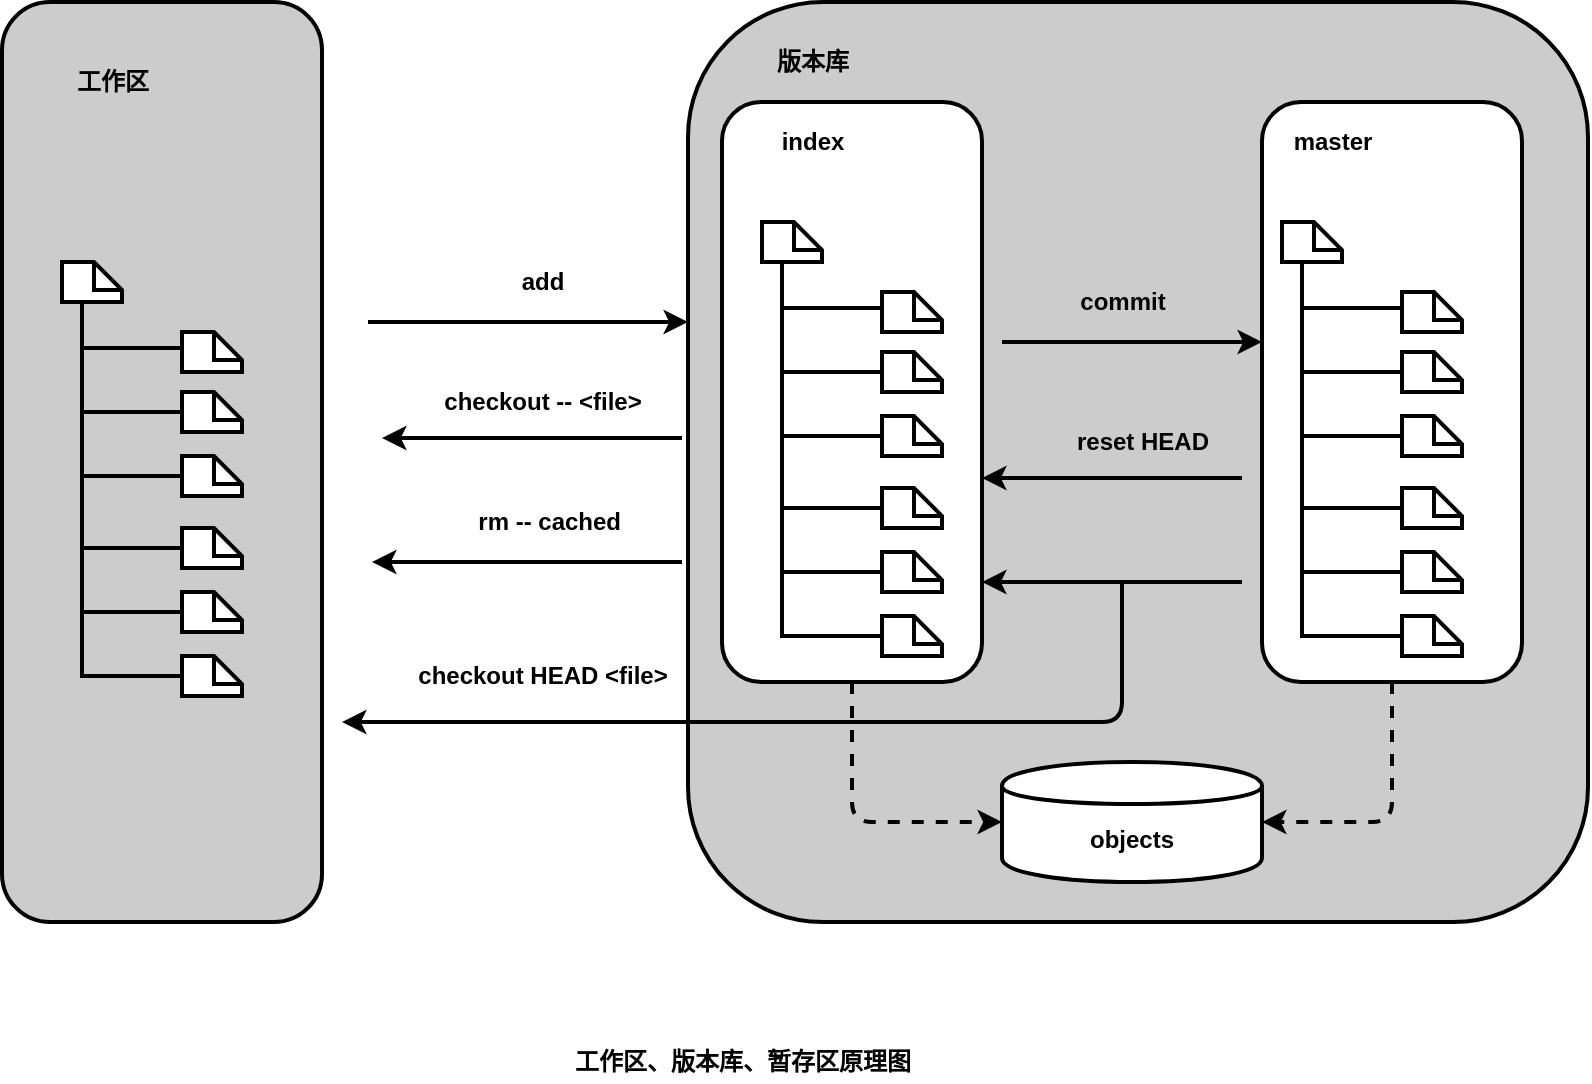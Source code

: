 <mxfile version="13.0.5" type="github">
  <diagram id="UyHtFqi2HpBrdYgdCdot" name="原理">
    <mxGraphModel dx="1347" dy="737" grid="1" gridSize="10" guides="1" tooltips="1" connect="1" arrows="1" fold="1" page="1" pageScale="1" pageWidth="1920" pageHeight="1200" math="0" shadow="0">
      <root>
        <mxCell id="0" />
        <mxCell id="1" parent="0" />
        <mxCell id="44dB6vl2zQChrk1z4Hqk-114" value="" style="rounded=1;whiteSpace=wrap;html=1;strokeColor=#000000;strokeWidth=2;fillColor=#CCCCCC;" vertex="1" parent="1">
          <mxGeometry x="473" y="80" width="450" height="460" as="geometry" />
        </mxCell>
        <mxCell id="44dB6vl2zQChrk1z4Hqk-108" value="" style="rounded=1;whiteSpace=wrap;html=1;strokeColor=#000000;strokeWidth=2;fillColor=#FFFFFF;" vertex="1" parent="1">
          <mxGeometry x="760" y="130" width="130" height="290" as="geometry" />
        </mxCell>
        <mxCell id="44dB6vl2zQChrk1z4Hqk-107" value="" style="rounded=1;whiteSpace=wrap;html=1;strokeColor=#000000;strokeWidth=2;fillColor=#FFFFFF;" vertex="1" parent="1">
          <mxGeometry x="490" y="130" width="130" height="290" as="geometry" />
        </mxCell>
        <mxCell id="44dB6vl2zQChrk1z4Hqk-92" value="" style="edgeStyle=orthogonalEdgeStyle;rounded=0;orthogonalLoop=1;jettySize=auto;html=1;strokeWidth=2;" edge="1" parent="1">
          <mxGeometry relative="1" as="geometry">
            <mxPoint x="313" y="240" as="sourcePoint" />
            <mxPoint x="473" y="240" as="targetPoint" />
            <Array as="points">
              <mxPoint x="383" y="240" />
            </Array>
          </mxGeometry>
        </mxCell>
        <mxCell id="44dB6vl2zQChrk1z4Hqk-31" value="" style="rounded=1;whiteSpace=wrap;html=1;strokeColor=#000000;fillColor=#CCCCCC;strokeWidth=2;" vertex="1" parent="1">
          <mxGeometry x="130" y="80" width="160" height="460" as="geometry" />
        </mxCell>
        <mxCell id="44dB6vl2zQChrk1z4Hqk-85" value="工作区" style="text;html=1;align=center;verticalAlign=middle;resizable=0;points=[];autosize=1;fontStyle=1" vertex="1" parent="1">
          <mxGeometry x="160" y="110" width="50" height="20" as="geometry" />
        </mxCell>
        <mxCell id="44dB6vl2zQChrk1z4Hqk-54" value="" style="group" vertex="1" connectable="0" parent="1">
          <mxGeometry x="160" y="210" width="90" height="217" as="geometry" />
        </mxCell>
        <mxCell id="44dB6vl2zQChrk1z4Hqk-52" value="" style="group" vertex="1" connectable="0" parent="44dB6vl2zQChrk1z4Hqk-54">
          <mxGeometry x="10" y="5" width="80" height="212" as="geometry" />
        </mxCell>
        <mxCell id="44dB6vl2zQChrk1z4Hqk-50" value="" style="group" vertex="1" connectable="0" parent="44dB6vl2zQChrk1z4Hqk-52">
          <mxGeometry width="80" height="212" as="geometry" />
        </mxCell>
        <mxCell id="44dB6vl2zQChrk1z4Hqk-35" value="" style="group" vertex="1" connectable="0" parent="44dB6vl2zQChrk1z4Hqk-50">
          <mxGeometry y="38" width="50" height="164" as="geometry" />
        </mxCell>
        <mxCell id="44dB6vl2zQChrk1z4Hqk-32" value="" style="strokeWidth=2;html=1;shape=mxgraph.flowchart.annotation_1;align=left;pointerEvents=1;fillColor=#FFFFFF;" vertex="1" parent="44dB6vl2zQChrk1z4Hqk-35">
          <mxGeometry width="50" height="100" as="geometry" />
        </mxCell>
        <mxCell id="44dB6vl2zQChrk1z4Hqk-33" value="" style="strokeWidth=2;html=1;shape=mxgraph.flowchart.annotation_1;align=left;pointerEvents=1;fillColor=#FFFFFF;" vertex="1" parent="44dB6vl2zQChrk1z4Hqk-35">
          <mxGeometry y="32" width="50" height="100" as="geometry" />
        </mxCell>
        <mxCell id="44dB6vl2zQChrk1z4Hqk-34" value="" style="strokeWidth=2;html=1;shape=mxgraph.flowchart.annotation_1;align=left;pointerEvents=1;fillColor=#FFFFFF;" vertex="1" parent="44dB6vl2zQChrk1z4Hqk-35">
          <mxGeometry y="64" width="50" height="100" as="geometry" />
        </mxCell>
        <mxCell id="44dB6vl2zQChrk1z4Hqk-36" value="" style="endArrow=none;html=1;strokeWidth=2;" edge="1" parent="44dB6vl2zQChrk1z4Hqk-50">
          <mxGeometry width="50" height="50" relative="1" as="geometry">
            <mxPoint y="60" as="sourcePoint" />
            <mxPoint as="targetPoint" />
          </mxGeometry>
        </mxCell>
        <mxCell id="44dB6vl2zQChrk1z4Hqk-38" value="" style="shape=note;whiteSpace=wrap;html=1;size=14;verticalAlign=top;align=left;spacingTop=-6;strokeColor=#000000;fillColor=#FFFFFF;strokeWidth=2;" vertex="1" parent="44dB6vl2zQChrk1z4Hqk-50">
          <mxGeometry x="50" y="30" width="30" height="20" as="geometry" />
        </mxCell>
        <mxCell id="44dB6vl2zQChrk1z4Hqk-39" value="" style="shape=note;whiteSpace=wrap;html=1;size=14;verticalAlign=top;align=left;spacingTop=-6;strokeColor=#000000;fillColor=#FFFFFF;strokeWidth=2;" vertex="1" parent="44dB6vl2zQChrk1z4Hqk-50">
          <mxGeometry x="50" y="60" width="30" height="20" as="geometry" />
        </mxCell>
        <mxCell id="44dB6vl2zQChrk1z4Hqk-40" value="" style="shape=note;whiteSpace=wrap;html=1;size=14;verticalAlign=top;align=left;spacingTop=-6;strokeColor=#000000;fillColor=#FFFFFF;strokeWidth=2;" vertex="1" parent="44dB6vl2zQChrk1z4Hqk-50">
          <mxGeometry x="50" y="92" width="30" height="20" as="geometry" />
        </mxCell>
        <mxCell id="44dB6vl2zQChrk1z4Hqk-41" value="" style="shape=note;whiteSpace=wrap;html=1;size=14;verticalAlign=top;align=left;spacingTop=-6;strokeColor=#000000;fillColor=#FFFFFF;strokeWidth=2;" vertex="1" parent="44dB6vl2zQChrk1z4Hqk-50">
          <mxGeometry x="50" y="128" width="30" height="20" as="geometry" />
        </mxCell>
        <mxCell id="44dB6vl2zQChrk1z4Hqk-43" value="" style="shape=note;whiteSpace=wrap;html=1;size=14;verticalAlign=top;align=left;spacingTop=-6;strokeColor=#000000;fillColor=#FFFFFF;strokeWidth=2;" vertex="1" parent="44dB6vl2zQChrk1z4Hqk-50">
          <mxGeometry x="50" y="192" width="30" height="20" as="geometry" />
        </mxCell>
        <mxCell id="44dB6vl2zQChrk1z4Hqk-46" value="" style="shape=note;whiteSpace=wrap;html=1;size=14;verticalAlign=top;align=left;spacingTop=-6;strokeColor=#000000;fillColor=#FFFFFF;strokeWidth=2;" vertex="1" parent="44dB6vl2zQChrk1z4Hqk-50">
          <mxGeometry x="50" y="160" width="30" height="20" as="geometry" />
        </mxCell>
        <mxCell id="44dB6vl2zQChrk1z4Hqk-45" value="" style="shape=note;whiteSpace=wrap;html=1;size=14;verticalAlign=top;align=left;spacingTop=-6;strokeColor=#000000;fillColor=#FFFFFF;strokeWidth=2;" vertex="1" parent="44dB6vl2zQChrk1z4Hqk-54">
          <mxGeometry width="30" height="20" as="geometry" />
        </mxCell>
        <mxCell id="44dB6vl2zQChrk1z4Hqk-89" value="" style="group" vertex="1" connectable="0" parent="1">
          <mxGeometry x="770" y="190" width="90" height="217" as="geometry" />
        </mxCell>
        <mxCell id="44dB6vl2zQChrk1z4Hqk-87" value="" style="group" vertex="1" connectable="0" parent="44dB6vl2zQChrk1z4Hqk-89">
          <mxGeometry width="90" height="217" as="geometry" />
        </mxCell>
        <mxCell id="44dB6vl2zQChrk1z4Hqk-70" value="" style="group" vertex="1" connectable="0" parent="44dB6vl2zQChrk1z4Hqk-87">
          <mxGeometry width="90" height="217" as="geometry" />
        </mxCell>
        <mxCell id="44dB6vl2zQChrk1z4Hqk-71" value="" style="group" vertex="1" connectable="0" parent="44dB6vl2zQChrk1z4Hqk-70">
          <mxGeometry x="10" y="5" width="80" height="212" as="geometry" />
        </mxCell>
        <mxCell id="44dB6vl2zQChrk1z4Hqk-72" value="" style="group" vertex="1" connectable="0" parent="44dB6vl2zQChrk1z4Hqk-71">
          <mxGeometry width="80" height="212" as="geometry" />
        </mxCell>
        <mxCell id="44dB6vl2zQChrk1z4Hqk-73" value="" style="group" vertex="1" connectable="0" parent="44dB6vl2zQChrk1z4Hqk-72">
          <mxGeometry y="38" width="50" height="164" as="geometry" />
        </mxCell>
        <mxCell id="44dB6vl2zQChrk1z4Hqk-74" value="" style="strokeWidth=2;html=1;shape=mxgraph.flowchart.annotation_1;align=left;pointerEvents=1;fillColor=#FFFFFF;" vertex="1" parent="44dB6vl2zQChrk1z4Hqk-73">
          <mxGeometry width="50" height="100" as="geometry" />
        </mxCell>
        <mxCell id="44dB6vl2zQChrk1z4Hqk-75" value="" style="strokeWidth=2;html=1;shape=mxgraph.flowchart.annotation_1;align=left;pointerEvents=1;fillColor=#FFFFFF;" vertex="1" parent="44dB6vl2zQChrk1z4Hqk-73">
          <mxGeometry y="32" width="50" height="100" as="geometry" />
        </mxCell>
        <mxCell id="44dB6vl2zQChrk1z4Hqk-76" value="" style="strokeWidth=2;html=1;shape=mxgraph.flowchart.annotation_1;align=left;pointerEvents=1;fillColor=#FFFFFF;" vertex="1" parent="44dB6vl2zQChrk1z4Hqk-73">
          <mxGeometry y="64" width="50" height="100" as="geometry" />
        </mxCell>
        <mxCell id="44dB6vl2zQChrk1z4Hqk-77" value="" style="endArrow=none;html=1;strokeWidth=2;" edge="1" parent="44dB6vl2zQChrk1z4Hqk-72">
          <mxGeometry width="50" height="50" relative="1" as="geometry">
            <mxPoint y="60" as="sourcePoint" />
            <mxPoint as="targetPoint" />
          </mxGeometry>
        </mxCell>
        <mxCell id="44dB6vl2zQChrk1z4Hqk-78" value="" style="shape=note;whiteSpace=wrap;html=1;size=14;verticalAlign=top;align=left;spacingTop=-6;strokeColor=#000000;fillColor=#FFFFFF;strokeWidth=2;" vertex="1" parent="44dB6vl2zQChrk1z4Hqk-72">
          <mxGeometry x="50" y="30" width="30" height="20" as="geometry" />
        </mxCell>
        <mxCell id="44dB6vl2zQChrk1z4Hqk-79" value="" style="shape=note;whiteSpace=wrap;html=1;size=14;verticalAlign=top;align=left;spacingTop=-6;strokeColor=#000000;fillColor=#FFFFFF;strokeWidth=2;" vertex="1" parent="44dB6vl2zQChrk1z4Hqk-72">
          <mxGeometry x="50" y="60" width="30" height="20" as="geometry" />
        </mxCell>
        <mxCell id="44dB6vl2zQChrk1z4Hqk-80" value="" style="shape=note;whiteSpace=wrap;html=1;size=14;verticalAlign=top;align=left;spacingTop=-6;strokeColor=#000000;fillColor=#FFFFFF;strokeWidth=2;" vertex="1" parent="44dB6vl2zQChrk1z4Hqk-72">
          <mxGeometry x="50" y="92" width="30" height="20" as="geometry" />
        </mxCell>
        <mxCell id="44dB6vl2zQChrk1z4Hqk-81" value="" style="shape=note;whiteSpace=wrap;html=1;size=14;verticalAlign=top;align=left;spacingTop=-6;strokeColor=#000000;fillColor=#FFFFFF;strokeWidth=2;" vertex="1" parent="44dB6vl2zQChrk1z4Hqk-72">
          <mxGeometry x="50" y="128" width="30" height="20" as="geometry" />
        </mxCell>
        <mxCell id="44dB6vl2zQChrk1z4Hqk-82" value="" style="shape=note;whiteSpace=wrap;html=1;size=14;verticalAlign=top;align=left;spacingTop=-6;strokeColor=#000000;fillColor=#FFFFFF;strokeWidth=2;" vertex="1" parent="44dB6vl2zQChrk1z4Hqk-72">
          <mxGeometry x="50" y="192" width="30" height="20" as="geometry" />
        </mxCell>
        <mxCell id="44dB6vl2zQChrk1z4Hqk-83" value="" style="shape=note;whiteSpace=wrap;html=1;size=14;verticalAlign=top;align=left;spacingTop=-6;strokeColor=#000000;fillColor=#FFFFFF;strokeWidth=2;" vertex="1" parent="44dB6vl2zQChrk1z4Hqk-72">
          <mxGeometry x="50" y="160" width="30" height="20" as="geometry" />
        </mxCell>
        <mxCell id="44dB6vl2zQChrk1z4Hqk-84" value="" style="shape=note;whiteSpace=wrap;html=1;size=14;verticalAlign=top;align=left;spacingTop=-6;strokeColor=#000000;fillColor=#FFFFFF;strokeWidth=2;" vertex="1" parent="44dB6vl2zQChrk1z4Hqk-70">
          <mxGeometry width="30" height="20" as="geometry" />
        </mxCell>
        <mxCell id="44dB6vl2zQChrk1z4Hqk-90" value="" style="group" vertex="1" connectable="0" parent="1">
          <mxGeometry x="510" y="190" width="90" height="217" as="geometry" />
        </mxCell>
        <mxCell id="44dB6vl2zQChrk1z4Hqk-88" value="" style="group" vertex="1" connectable="0" parent="44dB6vl2zQChrk1z4Hqk-90">
          <mxGeometry width="90" height="217" as="geometry" />
        </mxCell>
        <mxCell id="44dB6vl2zQChrk1z4Hqk-55" value="" style="group" vertex="1" connectable="0" parent="44dB6vl2zQChrk1z4Hqk-88">
          <mxGeometry width="90" height="217" as="geometry" />
        </mxCell>
        <mxCell id="44dB6vl2zQChrk1z4Hqk-56" value="" style="group" vertex="1" connectable="0" parent="44dB6vl2zQChrk1z4Hqk-55">
          <mxGeometry x="10" y="5" width="80" height="212" as="geometry" />
        </mxCell>
        <mxCell id="44dB6vl2zQChrk1z4Hqk-57" value="" style="group" vertex="1" connectable="0" parent="44dB6vl2zQChrk1z4Hqk-56">
          <mxGeometry width="80" height="212" as="geometry" />
        </mxCell>
        <mxCell id="44dB6vl2zQChrk1z4Hqk-58" value="" style="group" vertex="1" connectable="0" parent="44dB6vl2zQChrk1z4Hqk-57">
          <mxGeometry y="38" width="50" height="164" as="geometry" />
        </mxCell>
        <mxCell id="44dB6vl2zQChrk1z4Hqk-59" value="" style="strokeWidth=2;html=1;shape=mxgraph.flowchart.annotation_1;align=left;pointerEvents=1;fillColor=#FFFFFF;" vertex="1" parent="44dB6vl2zQChrk1z4Hqk-58">
          <mxGeometry width="50" height="100" as="geometry" />
        </mxCell>
        <mxCell id="44dB6vl2zQChrk1z4Hqk-60" value="" style="strokeWidth=2;html=1;shape=mxgraph.flowchart.annotation_1;align=left;pointerEvents=1;fillColor=#FFFFFF;" vertex="1" parent="44dB6vl2zQChrk1z4Hqk-58">
          <mxGeometry y="32" width="50" height="100" as="geometry" />
        </mxCell>
        <mxCell id="44dB6vl2zQChrk1z4Hqk-61" value="" style="strokeWidth=2;html=1;shape=mxgraph.flowchart.annotation_1;align=left;pointerEvents=1;fillColor=#FFFFFF;" vertex="1" parent="44dB6vl2zQChrk1z4Hqk-58">
          <mxGeometry y="64" width="50" height="100" as="geometry" />
        </mxCell>
        <mxCell id="44dB6vl2zQChrk1z4Hqk-62" value="" style="endArrow=none;html=1;strokeWidth=2;" edge="1" parent="44dB6vl2zQChrk1z4Hqk-57">
          <mxGeometry width="50" height="50" relative="1" as="geometry">
            <mxPoint y="60" as="sourcePoint" />
            <mxPoint as="targetPoint" />
          </mxGeometry>
        </mxCell>
        <mxCell id="44dB6vl2zQChrk1z4Hqk-63" value="" style="shape=note;whiteSpace=wrap;html=1;size=14;verticalAlign=top;align=left;spacingTop=-6;strokeColor=#000000;fillColor=#FFFFFF;strokeWidth=2;" vertex="1" parent="44dB6vl2zQChrk1z4Hqk-57">
          <mxGeometry x="50" y="30" width="30" height="20" as="geometry" />
        </mxCell>
        <mxCell id="44dB6vl2zQChrk1z4Hqk-64" value="" style="shape=note;whiteSpace=wrap;html=1;size=14;verticalAlign=top;align=left;spacingTop=-6;strokeColor=#000000;fillColor=#FFFFFF;strokeWidth=2;" vertex="1" parent="44dB6vl2zQChrk1z4Hqk-57">
          <mxGeometry x="50" y="60" width="30" height="20" as="geometry" />
        </mxCell>
        <mxCell id="44dB6vl2zQChrk1z4Hqk-65" value="" style="shape=note;whiteSpace=wrap;html=1;size=14;verticalAlign=top;align=left;spacingTop=-6;strokeColor=#000000;fillColor=#FFFFFF;strokeWidth=2;" vertex="1" parent="44dB6vl2zQChrk1z4Hqk-57">
          <mxGeometry x="50" y="92" width="30" height="20" as="geometry" />
        </mxCell>
        <mxCell id="44dB6vl2zQChrk1z4Hqk-66" value="" style="shape=note;whiteSpace=wrap;html=1;size=14;verticalAlign=top;align=left;spacingTop=-6;strokeColor=#000000;fillColor=#FFFFFF;strokeWidth=2;" vertex="1" parent="44dB6vl2zQChrk1z4Hqk-57">
          <mxGeometry x="50" y="128" width="30" height="20" as="geometry" />
        </mxCell>
        <mxCell id="44dB6vl2zQChrk1z4Hqk-67" value="" style="shape=note;whiteSpace=wrap;html=1;size=14;verticalAlign=top;align=left;spacingTop=-6;strokeColor=#000000;fillColor=#FFFFFF;strokeWidth=2;" vertex="1" parent="44dB6vl2zQChrk1z4Hqk-57">
          <mxGeometry x="50" y="192" width="30" height="20" as="geometry" />
        </mxCell>
        <mxCell id="44dB6vl2zQChrk1z4Hqk-68" value="" style="shape=note;whiteSpace=wrap;html=1;size=14;verticalAlign=top;align=left;spacingTop=-6;strokeColor=#000000;fillColor=#FFFFFF;strokeWidth=2;" vertex="1" parent="44dB6vl2zQChrk1z4Hqk-57">
          <mxGeometry x="50" y="160" width="30" height="20" as="geometry" />
        </mxCell>
        <mxCell id="44dB6vl2zQChrk1z4Hqk-69" value="" style="shape=note;whiteSpace=wrap;html=1;size=14;verticalAlign=top;align=left;spacingTop=-6;strokeColor=#000000;fillColor=#FFFFFF;strokeWidth=2;" vertex="1" parent="44dB6vl2zQChrk1z4Hqk-55">
          <mxGeometry width="30" height="20" as="geometry" />
        </mxCell>
        <mxCell id="44dB6vl2zQChrk1z4Hqk-95" value="" style="endArrow=classic;html=1;strokeWidth=2;" edge="1" parent="1">
          <mxGeometry width="50" height="50" relative="1" as="geometry">
            <mxPoint x="470" y="298" as="sourcePoint" />
            <mxPoint x="320" y="298" as="targetPoint" />
          </mxGeometry>
        </mxCell>
        <mxCell id="44dB6vl2zQChrk1z4Hqk-96" value="" style="endArrow=classic;html=1;strokeWidth=2;" edge="1" parent="1">
          <mxGeometry width="50" height="50" relative="1" as="geometry">
            <mxPoint x="470" y="360" as="sourcePoint" />
            <mxPoint x="315" y="360" as="targetPoint" />
          </mxGeometry>
        </mxCell>
        <mxCell id="44dB6vl2zQChrk1z4Hqk-97" value="" style="endArrow=classic;html=1;strokeWidth=2;edgeStyle=orthogonalEdgeStyle;" edge="1" parent="1">
          <mxGeometry width="50" height="50" relative="1" as="geometry">
            <mxPoint x="690" y="370" as="sourcePoint" />
            <mxPoint x="300" y="440" as="targetPoint" />
            <Array as="points">
              <mxPoint x="690" y="440" />
            </Array>
          </mxGeometry>
        </mxCell>
        <mxCell id="44dB6vl2zQChrk1z4Hqk-98" value="" style="edgeStyle=orthogonalEdgeStyle;rounded=0;orthogonalLoop=1;jettySize=auto;html=1;strokeWidth=2;" edge="1" parent="1">
          <mxGeometry relative="1" as="geometry">
            <mxPoint x="630" y="250" as="sourcePoint" />
            <mxPoint x="760" y="250" as="targetPoint" />
            <Array as="points">
              <mxPoint x="680" y="250" />
            </Array>
          </mxGeometry>
        </mxCell>
        <mxCell id="44dB6vl2zQChrk1z4Hqk-99" value="" style="endArrow=classic;html=1;strokeWidth=2;" edge="1" parent="1">
          <mxGeometry width="50" height="50" relative="1" as="geometry">
            <mxPoint x="750" y="318" as="sourcePoint" />
            <mxPoint x="620" y="318" as="targetPoint" />
          </mxGeometry>
        </mxCell>
        <mxCell id="44dB6vl2zQChrk1z4Hqk-100" value="" style="endArrow=classic;html=1;strokeWidth=2;" edge="1" parent="1">
          <mxGeometry width="50" height="50" relative="1" as="geometry">
            <mxPoint x="750" y="370" as="sourcePoint" />
            <mxPoint x="620" y="370" as="targetPoint" />
          </mxGeometry>
        </mxCell>
        <mxCell id="44dB6vl2zQChrk1z4Hqk-101" value="add" style="text;html=1;align=center;verticalAlign=middle;resizable=0;points=[];autosize=1;fontStyle=1" vertex="1" parent="1">
          <mxGeometry x="380" y="210" width="40" height="20" as="geometry" />
        </mxCell>
        <mxCell id="44dB6vl2zQChrk1z4Hqk-102" value="checkout -- &amp;lt;file&amp;gt;" style="text;html=1;align=center;verticalAlign=middle;resizable=0;points=[];autosize=1;fontStyle=1" vertex="1" parent="1">
          <mxGeometry x="345" y="270" width="110" height="20" as="geometry" />
        </mxCell>
        <mxCell id="44dB6vl2zQChrk1z4Hqk-103" value="rm -- cached&amp;nbsp;" style="text;html=1;align=center;verticalAlign=middle;resizable=0;points=[];autosize=1;fontStyle=1" vertex="1" parent="1">
          <mxGeometry x="360" y="330" width="90" height="20" as="geometry" />
        </mxCell>
        <mxCell id="44dB6vl2zQChrk1z4Hqk-104" value="checkout HEAD &amp;lt;file&amp;gt;" style="text;html=1;align=center;verticalAlign=middle;resizable=0;points=[];autosize=1;fontStyle=1" vertex="1" parent="1">
          <mxGeometry x="330" y="407" width="140" height="20" as="geometry" />
        </mxCell>
        <mxCell id="44dB6vl2zQChrk1z4Hqk-105" value="commit" style="text;html=1;align=center;verticalAlign=middle;resizable=0;points=[];autosize=1;fontStyle=1" vertex="1" parent="1">
          <mxGeometry x="660" y="220" width="60" height="20" as="geometry" />
        </mxCell>
        <mxCell id="44dB6vl2zQChrk1z4Hqk-106" value="reset HEAD" style="text;html=1;align=center;verticalAlign=middle;resizable=0;points=[];autosize=1;fontStyle=1" vertex="1" parent="1">
          <mxGeometry x="660" y="290" width="80" height="20" as="geometry" />
        </mxCell>
        <mxCell id="44dB6vl2zQChrk1z4Hqk-109" value="index" style="text;html=1;align=center;verticalAlign=middle;resizable=0;points=[];autosize=1;fontStyle=1" vertex="1" parent="1">
          <mxGeometry x="510" y="140" width="50" height="20" as="geometry" />
        </mxCell>
        <mxCell id="44dB6vl2zQChrk1z4Hqk-110" value="master" style="text;html=1;align=center;verticalAlign=middle;resizable=0;points=[];autosize=1;fontStyle=1" vertex="1" parent="1">
          <mxGeometry x="770" y="140" width="50" height="20" as="geometry" />
        </mxCell>
        <mxCell id="44dB6vl2zQChrk1z4Hqk-111" value="&lt;b&gt;objects&lt;/b&gt;" style="shape=cylinder;whiteSpace=wrap;html=1;boundedLbl=1;backgroundOutline=1;strokeColor=#000000;strokeWidth=2;fillColor=#FFFFFF;" vertex="1" parent="1">
          <mxGeometry x="630" y="460" width="130" height="60" as="geometry" />
        </mxCell>
        <mxCell id="44dB6vl2zQChrk1z4Hqk-112" value="" style="endArrow=classic;html=1;strokeWidth=2;edgeStyle=orthogonalEdgeStyle;exitX=0.5;exitY=1;exitDx=0;exitDy=0;entryX=0;entryY=0.5;entryDx=0;entryDy=0;dashed=1;" edge="1" parent="1" source="44dB6vl2zQChrk1z4Hqk-107" target="44dB6vl2zQChrk1z4Hqk-111">
          <mxGeometry width="50" height="50" relative="1" as="geometry">
            <mxPoint x="700" y="380" as="sourcePoint" />
            <mxPoint x="310" y="450" as="targetPoint" />
            <Array as="points">
              <mxPoint x="555" y="490" />
            </Array>
          </mxGeometry>
        </mxCell>
        <mxCell id="44dB6vl2zQChrk1z4Hqk-113" value="" style="endArrow=classic;html=1;strokeWidth=2;edgeStyle=orthogonalEdgeStyle;exitX=0.5;exitY=1;exitDx=0;exitDy=0;entryX=1;entryY=0.5;entryDx=0;entryDy=0;dashed=1;" edge="1" parent="1" source="44dB6vl2zQChrk1z4Hqk-108" target="44dB6vl2zQChrk1z4Hqk-111">
          <mxGeometry width="50" height="50" relative="1" as="geometry">
            <mxPoint x="565" y="430" as="sourcePoint" />
            <mxPoint x="660" y="500" as="targetPoint" />
            <Array as="points">
              <mxPoint x="825" y="490" />
            </Array>
          </mxGeometry>
        </mxCell>
        <mxCell id="44dB6vl2zQChrk1z4Hqk-115" value="版本库" style="text;html=1;align=center;verticalAlign=middle;resizable=0;points=[];autosize=1;fontStyle=1" vertex="1" parent="1">
          <mxGeometry x="510" y="100" width="50" height="20" as="geometry" />
        </mxCell>
        <mxCell id="44dB6vl2zQChrk1z4Hqk-116" value="&lt;b&gt;工作区、版本库、暂存区原理图&lt;/b&gt;" style="text;html=1;align=center;verticalAlign=middle;resizable=0;points=[];autosize=1;" vertex="1" parent="1">
          <mxGeometry x="410" y="600" width="180" height="20" as="geometry" />
        </mxCell>
      </root>
    </mxGraphModel>
  </diagram>
</mxfile>
